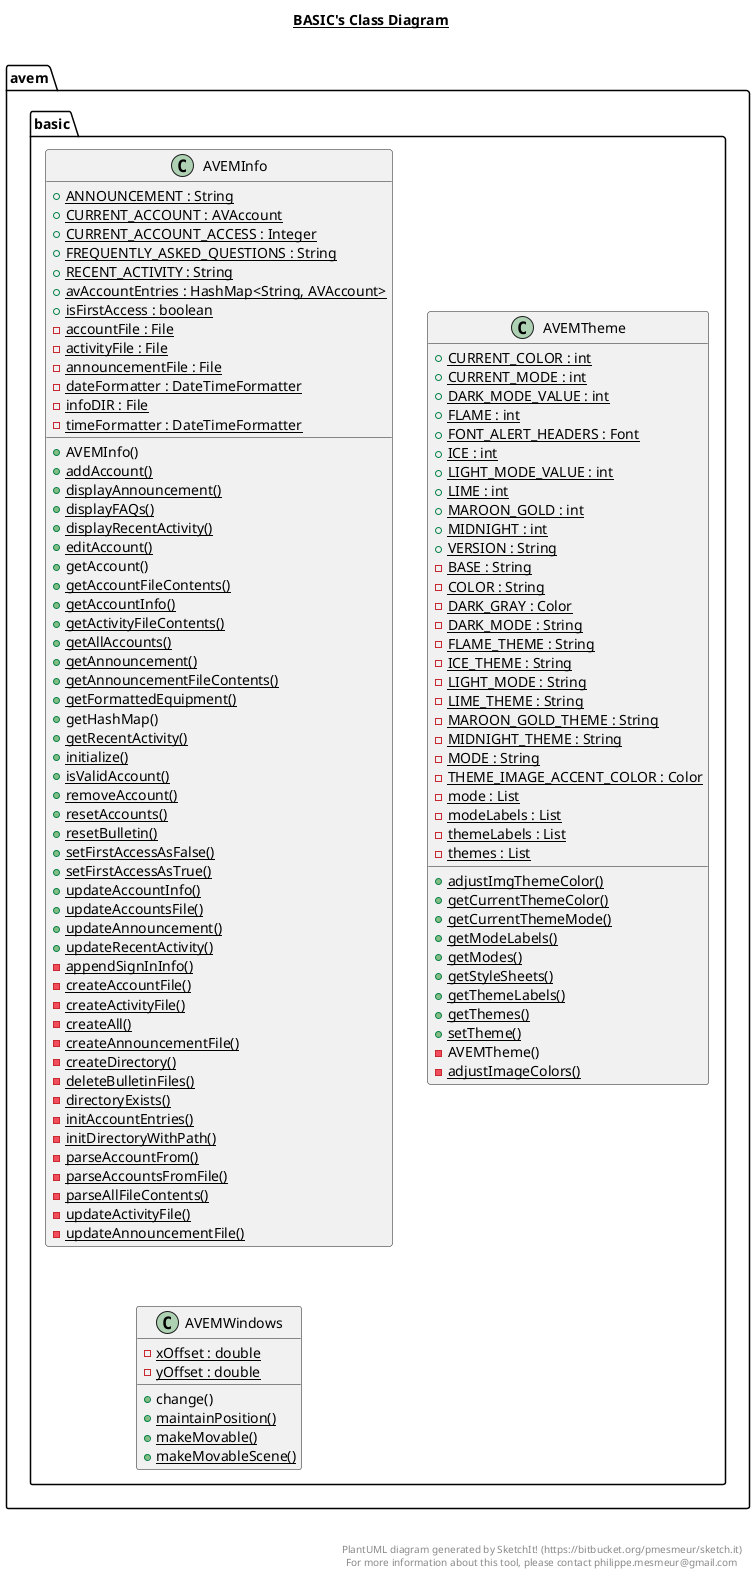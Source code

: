 @startuml

title __BASIC's Class Diagram__\n

  namespace avem.basic {
    class avem.basic.AVEMInfo {
        {static} + ANNOUNCEMENT : String
        {static} + CURRENT_ACCOUNT : AVAccount
        {static} + CURRENT_ACCOUNT_ACCESS : Integer
        {static} + FREQUENTLY_ASKED_QUESTIONS : String
        {static} + RECENT_ACTIVITY : String
        {static} + avAccountEntries : HashMap<String, AVAccount>
        {static} + isFirstAccess : boolean
        {static} - accountFile : File
        {static} - activityFile : File
        {static} - announcementFile : File
        {static} - dateFormatter : DateTimeFormatter
        {static} - infoDIR : File
        {static} - timeFormatter : DateTimeFormatter
        + AVEMInfo()
        {static} + addAccount()
        {static} + displayAnnouncement()
        {static} + displayFAQs()
        {static} + displayRecentActivity()
        {static} + editAccount()
        + getAccount()
        {static} + getAccountFileContents()
        {static} + getAccountInfo()
        {static} + getActivityFileContents()
        {static} + getAllAccounts()
        {static} + getAnnouncement()
        {static} + getAnnouncementFileContents()
        {static} + getFormattedEquipment()
        + getHashMap()
        {static} + getRecentActivity()
        {static} + initialize()
        {static} + isValidAccount()
        {static} + removeAccount()
        {static} + resetAccounts()
        {static} + resetBulletin()
        {static} + setFirstAccessAsFalse()
        {static} + setFirstAccessAsTrue()
        {static} + updateAccountInfo()
        {static} + updateAccountsFile()
        {static} + updateAnnouncement()
        {static} + updateRecentActivity()
        {static} - appendSignInInfo()
        {static} - createAccountFile()
        {static} - createActivityFile()
        {static} - createAll()
        {static} - createAnnouncementFile()
        {static} - createDirectory()
        {static} - deleteBulletinFiles()
        {static} - directoryExists()
        {static} - initAccountEntries()
        {static} - initDirectoryWithPath()
        {static} - parseAccountFrom()
        {static} - parseAccountsFromFile()
        {static} - parseAllFileContents()
        {static} - updateActivityFile()
        {static} - updateAnnouncementFile()
    }
  }
  

  namespace avem.basic {
    class avem.basic.AVEMTheme {
        {static} + CURRENT_COLOR : int
        {static} + CURRENT_MODE : int
        {static} + DARK_MODE_VALUE : int
        {static} + FLAME : int
        {static} + FONT_ALERT_HEADERS : Font
        {static} + ICE : int
        {static} + LIGHT_MODE_VALUE : int
        {static} + LIME : int
        {static} + MAROON_GOLD : int
        {static} + MIDNIGHT : int
        {static} + VERSION : String
        {static} - BASE : String
        {static} - COLOR : String
        {static} - DARK_GRAY : Color
        {static} - DARK_MODE : String
        {static} - FLAME_THEME : String
        {static} - ICE_THEME : String
        {static} - LIGHT_MODE : String
        {static} - LIME_THEME : String
        {static} - MAROON_GOLD_THEME : String
        {static} - MIDNIGHT_THEME : String
        {static} - MODE : String
        {static} - THEME_IMAGE_ACCENT_COLOR : Color
        {static} - mode : List
        {static} - modeLabels : List
        {static} - themeLabels : List
        {static} - themes : List
        {static} + adjustImgThemeColor()
        {static} + getCurrentThemeColor()
        {static} + getCurrentThemeMode()
        {static} + getModeLabels()
        {static} + getModes()
        {static} + getStyleSheets()
        {static} + getThemeLabels()
        {static} + getThemes()
        {static} + setTheme()
        - AVEMTheme()
        {static} - adjustImageColors()
    }
  }
  

  namespace avem.basic {
    class avem.basic.AVEMWindows {
        {static} - xOffset : double
        {static} - yOffset : double
        + change()
        {static} + maintainPosition()
        {static} + makeMovable()
        {static} + makeMovableScene()
    }
  }
  



right footer


PlantUML diagram generated by SketchIt! (https://bitbucket.org/pmesmeur/sketch.it)
For more information about this tool, please contact philippe.mesmeur@gmail.com
endfooter

@enduml
